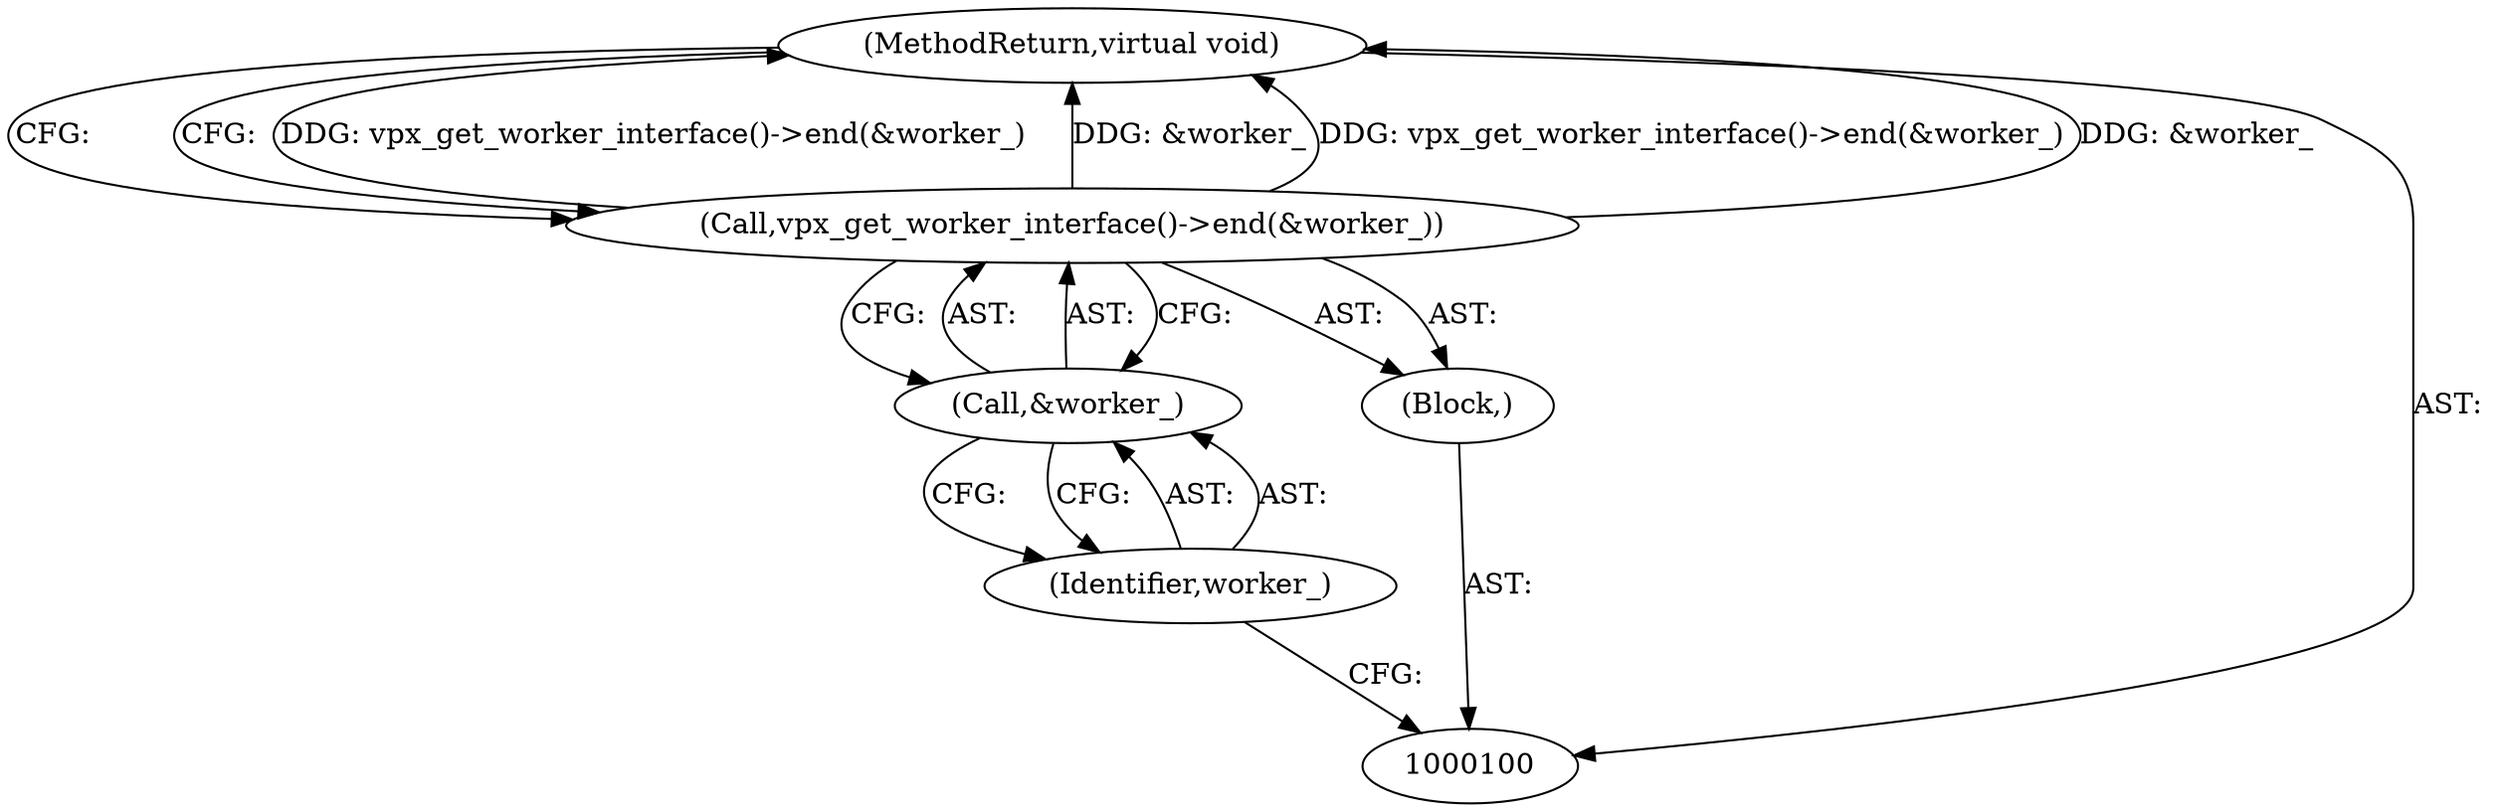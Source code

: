 digraph "0_Android_5a9753fca56f0eeb9f61e342b2fccffc364f9426_125" {
"1000101" [label="(Block,)"];
"1000105" [label="(MethodReturn,virtual void)"];
"1000103" [label="(Call,&worker_)"];
"1000104" [label="(Identifier,worker_)"];
"1000102" [label="(Call,vpx_get_worker_interface()->end(&worker_))"];
"1000101" -> "1000100"  [label="AST: "];
"1000102" -> "1000101"  [label="AST: "];
"1000105" -> "1000100"  [label="AST: "];
"1000105" -> "1000102"  [label="CFG: "];
"1000102" -> "1000105"  [label="DDG: vpx_get_worker_interface()->end(&worker_)"];
"1000102" -> "1000105"  [label="DDG: &worker_"];
"1000103" -> "1000102"  [label="AST: "];
"1000103" -> "1000104"  [label="CFG: "];
"1000104" -> "1000103"  [label="AST: "];
"1000102" -> "1000103"  [label="CFG: "];
"1000104" -> "1000103"  [label="AST: "];
"1000104" -> "1000100"  [label="CFG: "];
"1000103" -> "1000104"  [label="CFG: "];
"1000102" -> "1000101"  [label="AST: "];
"1000102" -> "1000103"  [label="CFG: "];
"1000103" -> "1000102"  [label="AST: "];
"1000105" -> "1000102"  [label="CFG: "];
"1000102" -> "1000105"  [label="DDG: vpx_get_worker_interface()->end(&worker_)"];
"1000102" -> "1000105"  [label="DDG: &worker_"];
}
